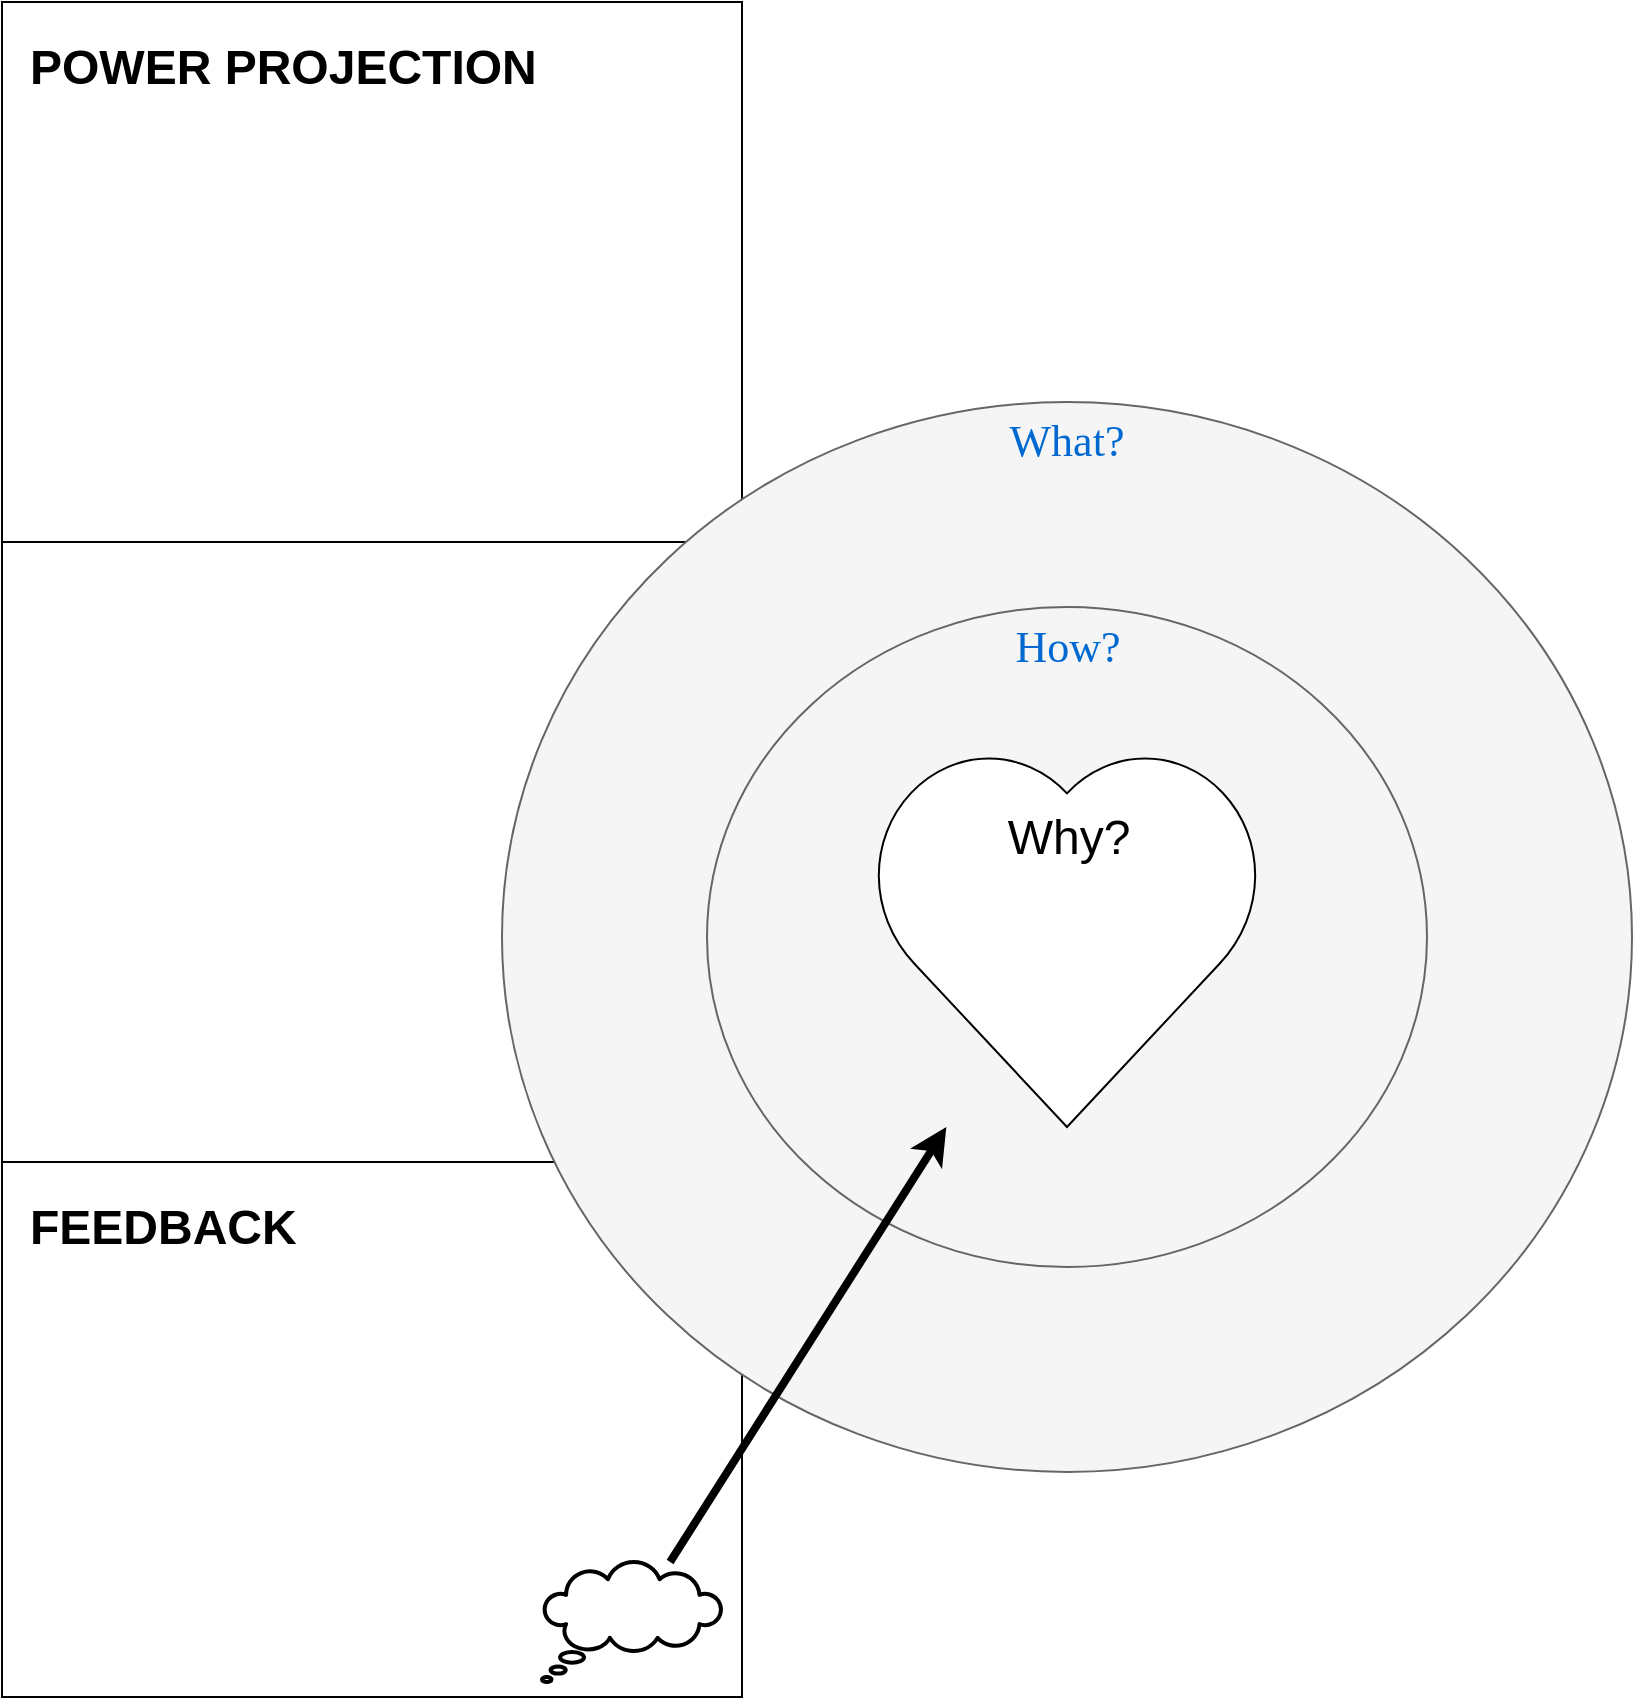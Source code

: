 <mxfile version="12.4.8" type="github">
  <diagram name="Page-1" id="dd472eb7-4b8b-5cd9-a60b-b15522922e76">
    <mxGraphModel dx="2062" dy="756" grid="1" gridSize="10" guides="1" tooltips="1" connect="1" arrows="1" fold="1" page="1" pageScale="1" pageWidth="1100" pageHeight="850" background="#ffffff" math="0" shadow="0">
      <root>
        <mxCell id="0"/>
        <mxCell id="1" parent="0"/>
        <mxCell id="tnU87jmQ8Kyi_5LEnrwg-10" value="POWER PROJECTION" style="rounded=0;whiteSpace=wrap;html=1;verticalAlign=top;align=left;fontSize=24;fontStyle=1;spacingLeft=12;spacingTop=12;" parent="1" vertex="1">
          <mxGeometry width="370" height="280" as="geometry"/>
        </mxCell>
        <mxCell id="tnU87jmQ8Kyi_5LEnrwg-5" value="FEEDBACK" style="rounded=0;whiteSpace=wrap;html=1;verticalAlign=top;align=left;fontSize=24;fontStyle=1;spacingLeft=12;spacingTop=12;" parent="1" vertex="1">
          <mxGeometry y="580" width="370" height="267.5" as="geometry"/>
        </mxCell>
        <mxCell id="tnU87jmQ8Kyi_5LEnrwg-4" value="" style="rounded=0;whiteSpace=wrap;html=1;" parent="1" vertex="1">
          <mxGeometry y="270" width="540" height="310" as="geometry"/>
        </mxCell>
        <mxCell id="45236fa5f4b8e91a-3" value="What?" style="ellipse;whiteSpace=wrap;html=1;rounded=0;shadow=0;dashed=0;comic=0;fontFamily=Verdana;fontSize=22;fontColor=#0069D1;fillColor=#f5f5f5;strokeColor=#666666;verticalAlign=top;" parent="1" vertex="1">
          <mxGeometry x="250" y="200" width="565" height="535" as="geometry"/>
        </mxCell>
        <mxCell id="45236fa5f4b8e91a-6" value="How?" style="ellipse;whiteSpace=wrap;html=1;rounded=0;shadow=0;dashed=0;comic=0;fontFamily=Verdana;fontSize=22;fontColor=#0069D1;fillColor=#f5f5f5;strokeColor=#666666;verticalAlign=top;" parent="1" vertex="1">
          <mxGeometry x="352.5" y="302.5" width="360" height="330" as="geometry"/>
        </mxCell>
        <mxCell id="tnU87jmQ8Kyi_5LEnrwg-7" value="" style="whiteSpace=wrap;html=1;shape=mxgraph.basic.cloud_callout;fontSize=24;align=left;strokeWidth=2;" parent="1" vertex="1">
          <mxGeometry x="270" y="780" width="90" height="60" as="geometry"/>
        </mxCell>
        <mxCell id="tnU87jmQ8Kyi_5LEnrwg-8" value="Why?" style="verticalLabelPosition=middle;verticalAlign=top;html=1;shape=mxgraph.basic.heart;fontSize=24;align=center;labelPosition=center;spacingTop=24;" parent="1" vertex="1">
          <mxGeometry x="432.5" y="372.5" width="200" height="190" as="geometry"/>
        </mxCell>
        <mxCell id="tnU87jmQ8Kyi_5LEnrwg-9" value="" style="endArrow=classic;html=1;fontSize=24;spacing=6;strokeWidth=4;" parent="1" source="tnU87jmQ8Kyi_5LEnrwg-7" target="tnU87jmQ8Kyi_5LEnrwg-8" edge="1">
          <mxGeometry width="50" height="50" relative="1" as="geometry">
            <mxPoint x="10" y="920" as="sourcePoint"/>
            <mxPoint x="60" y="870" as="targetPoint"/>
          </mxGeometry>
        </mxCell>
      </root>
    </mxGraphModel>
  </diagram>
</mxfile>

